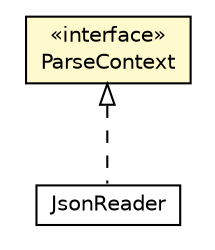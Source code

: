 #!/usr/local/bin/dot
#
# Class diagram 
# Generated by UMLGraph version R5_6-24-gf6e263 (http://www.umlgraph.org/)
#

digraph G {
	edge [fontname="Helvetica",fontsize=10,labelfontname="Helvetica",labelfontsize=10];
	node [fontname="Helvetica",fontsize=10,shape=plaintext];
	nodesep=0.25;
	ranksep=0.5;
	// net.trajano.doxdb.jsonpath.ParseContext
	c3112 [label=<<table title="net.trajano.doxdb.jsonpath.ParseContext" border="0" cellborder="1" cellspacing="0" cellpadding="2" port="p" bgcolor="lemonChiffon" href="./ParseContext.html">
		<tr><td><table border="0" cellspacing="0" cellpadding="1">
<tr><td align="center" balign="center"> &#171;interface&#187; </td></tr>
<tr><td align="center" balign="center"> ParseContext </td></tr>
		</table></td></tr>
		</table>>, URL="./ParseContext.html", fontname="Helvetica", fontcolor="black", fontsize=10.0];
	// net.trajano.doxdb.jsonpath.internal.JsonReader
	c3158 [label=<<table title="net.trajano.doxdb.jsonpath.internal.JsonReader" border="0" cellborder="1" cellspacing="0" cellpadding="2" port="p" href="./internal/JsonReader.html">
		<tr><td><table border="0" cellspacing="0" cellpadding="1">
<tr><td align="center" balign="center"> JsonReader </td></tr>
		</table></td></tr>
		</table>>, URL="./internal/JsonReader.html", fontname="Helvetica", fontcolor="black", fontsize=10.0];
	//net.trajano.doxdb.jsonpath.internal.JsonReader implements net.trajano.doxdb.jsonpath.ParseContext
	c3112:p -> c3158:p [dir=back,arrowtail=empty,style=dashed];
}

